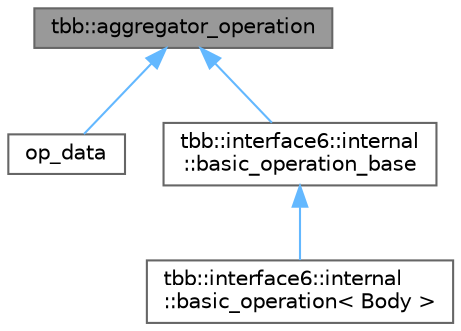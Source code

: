 digraph "tbb::aggregator_operation"
{
 // LATEX_PDF_SIZE
  bgcolor="transparent";
  edge [fontname=Helvetica,fontsize=10,labelfontname=Helvetica,labelfontsize=10];
  node [fontname=Helvetica,fontsize=10,shape=box,height=0.2,width=0.4];
  Node1 [id="Node000001",label="tbb::aggregator_operation",height=0.2,width=0.4,color="gray40", fillcolor="grey60", style="filled", fontcolor="black",tooltip=" "];
  Node1 -> Node2 [id="edge1_Node000001_Node000002",dir="back",color="steelblue1",style="solid",tooltip=" "];
  Node2 [id="Node000002",label="op_data",height=0.2,width=0.4,color="gray40", fillcolor="white", style="filled",URL="$classop__data.html",tooltip=" "];
  Node1 -> Node3 [id="edge2_Node000001_Node000003",dir="back",color="steelblue1",style="solid",tooltip=" "];
  Node3 [id="Node000003",label="tbb::interface6::internal\l::basic_operation_base",height=0.2,width=0.4,color="gray40", fillcolor="white", style="filled",URL="$classtbb_1_1interface6_1_1internal_1_1basic__operation__base.html",tooltip=" "];
  Node3 -> Node4 [id="edge3_Node000003_Node000004",dir="back",color="steelblue1",style="solid",tooltip=" "];
  Node4 [id="Node000004",label="tbb::interface6::internal\l::basic_operation\< Body \>",height=0.2,width=0.4,color="gray40", fillcolor="white", style="filled",URL="$classtbb_1_1interface6_1_1internal_1_1basic__operation.html",tooltip=" "];
}
